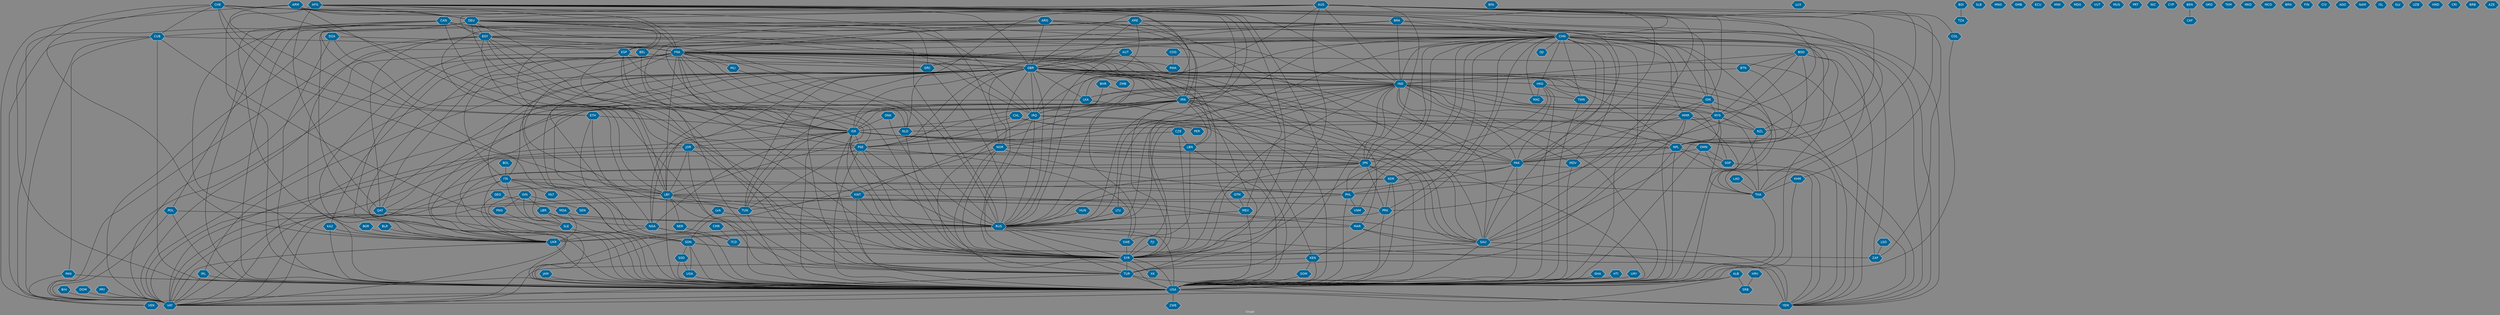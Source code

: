 // Countries together in item graph
graph {
	graph [bgcolor="#888888" fontcolor=white fontsize=12 label="Graph" outputorder=edgesfirst overlap=prism]
	node [color=white fillcolor="#006699" fontcolor=white fontname=Helvetica shape=hexagon style=filled]
	edge [arrowhead=open color=black fontcolor=white fontname=Courier fontsize=12]
		USA [label=USA]
		BGD [label=BGD]
		IND [label=IND]
		GBR [label=GBR]
		NGA [label=NGA]
		CHN [label=CHN]
		KEN [label=KEN]
		ZAF [label=ZAF]
		AFG [label=AFG]
		ISR [label=ISR]
		IRN [label=IRN]
		VAT [label=VAT]
		IRQ [label=IRQ]
		YEM [label=YEM]
		FRA [label=FRA]
		PAK [label=PAK]
		MLI [label=MLI]
		RUS [label=RUS]
		JPN [label=JPN]
		TUR [label=TUR]
		MEX [label=MEX]
		SYR [label=SYR]
		PSE [label=PSE]
		TUN [label=TUN]
		SGP [label=SGP]
		NPL [label=NPL]
		EGY [label=EGY]
		BGR [label=BGR]
		KOR [label=KOR]
		PRK [label=PRK]
		KWT [label=KWT]
		HKG [label=HKG]
		UKR [label=UKR]
		ARM [label=ARM]
		LKA [label=LKA]
		DEU [label=DEU]
		GRC [label=GRC]
		MYS [label=MYS]
		SWE [label=SWE]
		ITA [label=ITA]
		AUS [label=AUS]
		PHL [label=PHL]
		THA [label=THA]
		LBY [label=LBY]
		MMR [label=MMR]
		IRL [label=IRL]
		LBR [label=LBR]
		BFA [label=BFA]
		LUX [label=LUX]
		SAU [label=SAU]
		JOR [label=JOR]
		COL [label=COL]
		ETH [label=ETH]
		CHE [label=CHE]
		CHL [label=CHL]
		BIH [label=BIH]
		LBN [label=LBN]
		TWN [label=TWN]
		ARE [label=ARE]
		CUB [label=CUB]
		ESP [label=ESP]
		GHA [label=GHA]
		CZE [label=CZE]
		HUN [label=HUN]
		SOM [label=SOM]
		IDN [label=IDN]
		BDI [label=BDI]
		MDV [label=MDV]
		VEN [label=VEN]
		RWA [label=RWA]
		SSD [label=SSD]
		SDN [label=SDN]
		SLB [label=SLB]
		DOM [label=DOM]
		CAN [label=CAN]
		QAT [label=QAT]
		MNG [label=MNG]
		POL [label=POL]
		NZL [label=NZL]
		KHM [label=KHM]
		GMB [label=GMB]
		BEL [label=BEL]
		NLD [label=NLD]
		NER [label=NER]
		SLE [label=SLE]
		NOR [label=NOR]
		GIN [label=GIN]
		ECU [label=ECU]
		MWI [label=MWI]
		BRA [label=BRA]
		MAR [label=MAR]
		DNK [label=DNK]
		ARG [label=ARG]
		AUT [label=AUT]
		COG [label=COG]
		HTI [label=HTI]
		URY [label=URY]
		LSO [label=LSO]
		PNG [label=PNG]
		MDG [label=MDG]
		DZA [label=DZA]
		VUT [label=VUT]
		MUS [label=MUS]
		UGA [label=UGA]
		SEN [label=SEN]
		PRT [label=PRT]
		ZWE [label=ZWE]
		KAZ [label=KAZ]
		BHR [label=BHR]
		TCD [label=TCD]
		JAM [label=JAM]
		NIC [label=NIC]
		CYP [label=CYP]
		CAF [label=CAF]
		GTM [label=GTM]
		CMR [label=CMR]
		FJI [label=FJI]
		PAN [label=PAN]
		GRD [label=GRD]
		LAO [label=LAO]
		TKM [label=TKM]
		ALB [label=ALB]
		HRV [label=HRV]
		LTU [label=LTU]
		VNM [label=VNM]
		MKD [label=MKD]
		BOL [label=BOL]
		MCO [label=MCO]
		BEN [label=BEN]
		BRN [label=BRN]
		FIN [label=FIN]
		OMN [label=OMN]
		BLR [label=BLR]
		BTN [label=BTN]
		MDA [label=MDA]
		GEO [label=GEO]
		CIV [label=CIV]
		XK [label=XK]
		AGO [label=AGO]
		LVA [label=LVA]
		NAM [label=NAM]
		ISL [label=ISL]
		PER [label=PER]
		MAC [label=MAC]
		SLV [label=SLV]
		UZB [label=UZB]
		ZMB [label=ZMB]
		SRB [label=SRB]
		HND [label=HND]
		DJI [label=DJI]
		CRI [label=CRI]
		MLT [label=MLT]
		BRB [label=BRB]
		TZA [label=TZA]
		AZE [label=AZE]
		PRY [label=PRY]
			LVA -- UKR [weight=1]
			AFG -- SYR [weight=1]
			IDN -- MYS [weight=3]
			FRA -- NLD [weight=1]
			ALB -- USA [weight=1]
			USA -- VAT [weight=5]
			ETH -- LBY [weight=2]
			CHN -- NPL [weight=13]
			FRA -- IRN [weight=5]
			DEU -- POL [weight=1]
			AFG -- RUS [weight=1]
			THA -- USA [weight=2]
			GBR -- HKG [weight=2]
			CHE -- YEM [weight=1]
			IDN -- MMR [weight=1]
			IND -- JPN [weight=2]
			CHE -- USA [weight=1]
			JPN -- PHL [weight=1]
			NGA -- UKR [weight=1]
			AUS -- JPN [weight=1]
			ARE -- YEM [weight=1]
			IRN -- LBY [weight=1]
			CHN -- PRK [weight=5]
			LBY -- USA [weight=5]
			COG -- RWA [weight=2]
			CZE -- SYR [weight=1]
			FRA -- YEM [weight=2]
			USA -- YEM [weight=18]
			IND -- LTU [weight=1]
			LAO -- THA [weight=1]
			CHL -- PSE [weight=1]
			KOR -- PRK [weight=14]
			NGA -- USA [weight=13]
			KOR -- USA [weight=11]
			ITA -- RUS [weight=1]
			EGY -- PSE [weight=11]
			GBR -- SLE [weight=1]
			EGY -- YEM [weight=1]
			GBR -- VAT [weight=2]
			MYS -- NZL [weight=1]
			CHN -- IDN [weight=2]
			AFG -- SAU [weight=1]
			FRA -- LBY [weight=1]
			ARG -- IRN [weight=1]
			CHN -- IND [weight=47]
			AUS -- IRQ [weight=6]
			LBY -- NER [weight=1]
			KHM -- USA [weight=1]
			HKG -- KOR [weight=1]
			GBR -- IND [weight=47]
			LBY -- QAT [weight=1]
			ARE -- JOR [weight=2]
			DNK -- RUS [weight=1]
			CAN -- GBR [weight=3]
			ARG -- FRA [weight=2]
			LBN -- SYR [weight=8]
			BGD -- IND [weight=4]
			CHN -- FRA [weight=2]
			CUB -- VAT [weight=3]
			GEO -- MDA [weight=1]
			AFG -- NOR [weight=1]
			IRN -- SYR [weight=8]
			ARE -- LBY [weight=1]
			PAN -- VEN [weight=1]
			DZA -- USA [weight=1]
			KEN -- USA [weight=7]
			SDN -- SYR [weight=1]
			AUS -- GBR [weight=3]
			NPL -- SGP [weight=1]
			GBR -- SDN [weight=5]
			IRN -- RUS [weight=9]
			IND -- NGA [weight=1]
			PAK -- PHL [weight=1]
			GBR -- SWE [weight=2]
			HTI -- USA [weight=1]
			BTN -- IND [weight=2]
			FRA -- SYR [weight=7]
			FRA -- JPN [weight=2]
			IND -- NOR [weight=1]
			CAN -- CUB [weight=1]
			SOM -- USA [weight=7]
			FRA -- RUS [weight=6]
			DNK -- ISR [weight=2]
			POL -- RUS [weight=2]
			GBR -- USA [weight=38]
			GIN -- LBR [weight=1]
			BTN -- NPL [weight=1]
			SYR -- USA [weight=64]
			ISR -- JOR [weight=2]
			AUS -- PRK [weight=1]
			CUB -- FRA [weight=3]
			ARG -- VAT [weight=1]
			ITA -- LBY [weight=2]
			ISR -- SYR [weight=8]
			AFG -- CHN [weight=3]
			NPL -- THA [weight=1]
			CHN -- IRN [weight=1]
			BRA -- PSE [weight=1]
			FRA -- IRQ [weight=4]
			BEL -- GBR [weight=1]
			IRQ -- USA [weight=62]
			ARG -- GBR [weight=1]
			DOM -- VAT [weight=1]
			IRL -- USA [weight=1]
			DEU -- NZL [weight=1]
			NOR -- PHL [weight=1]
			RUS -- VAT [weight=2]
			MMR -- THA [weight=1]
			JPN -- UKR [weight=1]
			USA -- VEN [weight=9]
			AUT -- USA [weight=1]
			HKG -- MAC [weight=1]
			GBR -- ITA [weight=2]
			MDA -- UKR [weight=1]
			COL -- USA [weight=1]
			AUT -- GBR [weight=1]
			CHN -- MYS [weight=3]
			CHN -- YEM [weight=1]
			PRK -- RUS [weight=1]
			SYR -- XK [weight=1]
			FRA -- RWA [weight=1]
			EGY -- TUR [weight=1]
			NPL -- USA [weight=12]
			IND -- NPL [weight=25]
			KWT -- SYR [weight=1]
			IND -- TWN [weight=1]
			CUB -- PAN [weight=1]
			CAN -- USA [weight=5]
			AUS -- THA [weight=3]
			URY -- USA [weight=1]
			GBR -- TUN [weight=5]
			CHN -- SAU [weight=1]
			KWT -- TUN [weight=1]
			CHN -- THA [weight=1]
			SLE -- USA [weight=3]
			IRL -- VAT [weight=3]
			AUS -- COL [weight=1]
			FRA -- MAR [weight=1]
			PAK -- VAT [weight=1]
			KWT -- USA [weight=1]
			FRA -- IND [weight=2]
			AFG -- FRA [weight=1]
			IND -- MDV [weight=2]
			HRV -- SRB [weight=1]
			CHE -- ETH [weight=2]
			CHE -- CUB [weight=1]
			CAN -- SYR [weight=4]
			SSD -- UGA [weight=1]
			CHN -- MDV [weight=1]
			ITA -- MLT [weight=1]
			TUR -- USA [weight=9]
			FRA -- MLI [weight=2]
			LBY -- TUR [weight=1]
			DEU -- ESP [weight=1]
			EGY -- FRA [weight=1]
			BHR -- IRN [weight=1]
			ALB -- VAT [weight=1]
			CHL -- PER [weight=1]
			EGY -- QAT [weight=2]
			GHA -- USA [weight=1]
			HKG -- TWN [weight=1]
			EGY -- ISR [weight=4]
			ARG -- CHN [weight=3]
			ISR -- TUR [weight=1]
			PHL -- VNM [weight=1]
			GBR -- LBY [weight=2]
			IRQ -- RUS [weight=2]
			JPN -- PRK [weight=5]
			BLR -- UKR [weight=4]
			DEU -- EGY [weight=1]
			CHN -- JPN [weight=34]
			GIN -- SLE [weight=1]
			KWT -- SAU [weight=1]
			IRQ -- SAU [weight=1]
			IRQ -- SYR [weight=20]
			DEU -- VAT [weight=2]
			ISR -- USA [weight=30]
			DEU -- GRC [weight=7]
			GBR -- RUS [weight=18]
			KEN -- SOM [weight=4]
			ARM -- VAT [weight=2]
			AUS -- IDN [weight=5]
			POL -- USA [weight=2]
			IND -- UKR [weight=1]
			GBR -- SYR [weight=14]
			HKG -- IDN [weight=2]
			GIN -- PNG [weight=7]
			ISR -- PSE [weight=149]
			IND -- PAK [weight=23]
			AUS -- DEU [weight=1]
			GBR -- NGA [weight=2]
			CHN -- KEN [weight=1]
			CHN -- LKA [weight=4]
			AFG -- IRN [weight=2]
			IND -- QAT [weight=1]
			FRA -- NGA [weight=1]
			CHN -- ESP [weight=2]
			LBY -- MAR [weight=2]
			AFG -- ZAF [weight=1]
			IRN -- TUN [weight=1]
			IND -- LKA [weight=4]
			ARE -- IRQ [weight=1]
			CHN -- MMR [weight=14]
			DEU -- IRQ [weight=1]
			NPL -- PAK [weight=1]
			SSD -- USA [weight=5]
			GBR -- SAU [weight=2]
			CAN -- IRQ [weight=5]
			JOR -- USA [weight=5]
			NLD -- SYR [weight=1]
			IRN -- TUR [weight=1]
			IRN -- SAU [weight=13]
			BEN -- CAF [weight=1]
			FRA -- LBN [weight=1]
			LKA -- USA [weight=5]
			NGA -- TCD [weight=1]
			SDN -- USA [weight=10]
			ISR -- RUS [weight=1]
			OMN -- YEM [weight=3]
			ESP -- LBY [weight=1]
			IRQ -- TUR [weight=5]
			LBN -- USA [weight=3]
			IRN -- OMN [weight=1]
			JPN -- KOR [weight=5]
			FRA -- VAT [weight=3]
			AUS -- SYR [weight=3]
			MDA -- RUS [weight=1]
			JOR -- LBY [weight=2]
			CHE -- UKR [weight=1]
			FRA -- QAT [weight=2]
			IND -- YEM [weight=6]
			CUB -- USA [weight=30]
			BGD -- NPL [weight=1]
			PAN -- USA [weight=1]
			LBR -- SLE [weight=1]
			DEU -- IND [weight=1]
			RUS -- YEM [weight=1]
			ITA -- SLE [weight=1]
			EGY -- VAT [weight=1]
			FRA -- UKR [weight=7]
			AUS -- NLD [weight=1]
			CHN -- HKG [weight=18]
			HKG -- USA [weight=5]
			FRA -- IDN [weight=1]
			ALB -- SRB [weight=1]
			SYR -- TUR [weight=20]
			CHN -- MAC [weight=1]
			CZE -- PSE [weight=4]
			ITA -- PHL [weight=1]
			MYS -- NPL [weight=2]
			SAU -- YEM [weight=29]
			CMR -- TCD [weight=2]
			ESP -- PSE [weight=1]
			CAN -- SDN [weight=3]
			CHE -- SYR [weight=2]
			MMR -- SAU [weight=1]
			ARM -- TUR [weight=4]
			AFG -- GBR [weight=4]
			MLI -- NLD [weight=1]
			BGR -- UKR [weight=1]
			KOR -- VAT [weight=1]
			IRN -- UKR [weight=1]
			OMN -- PAK [weight=1]
			LBR -- USA [weight=3]
			IND -- SWE [weight=1]
			CHN -- ZAF [weight=1]
			JOR -- SYR [weight=2]
			ETH -- SDN [weight=1]
			BRA -- ISR [weight=1]
			LTU -- RUS [weight=2]
			PRK -- USA [weight=28]
			SAU -- SYR [weight=1]
			PAK -- YEM [weight=6]
			ARM -- DEU [weight=1]
			ARE -- USA [weight=1]
			IND -- TUR [weight=1]
			AUT -- RUS [weight=1]
			AUS -- EGY [weight=4]
			CAN -- NPL [weight=1]
			QAT -- USA [weight=1]
			ARM -- RUS [weight=1]
			IRN -- KWT [weight=1]
			GBR -- YEM [weight=1]
			LVA -- RUS [weight=1]
			IND -- USA [weight=42]
			BGD -- BTN [weight=1]
			CHN -- TWN [weight=14]
			ISR -- VAT [weight=4]
			KOR -- THA [weight=1]
			DZA -- FRA [weight=3]
			CHE -- LBY [weight=1]
			RUS -- TUR [weight=2]
			EGY -- USA [weight=13]
			TUR -- YEM [weight=1]
			GBR -- IRL [weight=2]
			GBR -- ZMB [weight=1]
			KOR -- LBY [weight=2]
			BGD -- PAK [weight=2]
			BHR -- IRQ [weight=1]
			FRA -- GRC [weight=2]
			IRN -- PSE [weight=2]
			IRN -- YEM [weight=15]
			TUN -- USA [weight=1]
			IND -- ISR [weight=1]
			FRA -- USA [weight=27]
			JAM -- USA [weight=4]
			FRA -- KWT [weight=1]
			ESP -- SYR [weight=1]
			FRA -- GBR [weight=8]
			IRN -- IRQ [weight=10]
			SWE -- SYR [weight=1]
			MEX -- RUS [weight=1]
			ISR -- JPN [weight=1]
			GBR -- NPL [weight=2]
			TWN -- USA [weight=2]
			KHM -- THA [weight=2]
			AFG -- IND [weight=8]
			OMN -- SGP [weight=1]
			GBR -- NZL [weight=1]
			IDN -- PHL [weight=1]
			NZL -- USA [weight=1]
			LSO -- ZAF [weight=2]
			PAK -- RUS [weight=4]
			CHN -- PHL [weight=6]
			FRA -- MEX [weight=1]
			ETH -- ISR [weight=1]
			ARG -- ISR [weight=1]
			RUS -- UKR [weight=197]
			ITA -- USA [weight=3]
			GTM -- MEX [weight=1]
			IRN -- USA [weight=80]
			FRA -- PSE [weight=1]
			JOR -- JPN [weight=2]
			CHN -- KOR [weight=3]
			AFG -- QAT [weight=2]
			LKA -- VAT [weight=2]
			DEU -- UKR [weight=20]
			PSE -- RUS [weight=1]
			IDN -- THA [weight=1]
			EGY -- SAU [weight=1]
			IND -- MMR [weight=1]
			HKG -- JPN [weight=1]
			MAR -- USA [weight=1]
			NPL -- VAT [weight=1]
			CAN -- UKR [weight=1]
			PSE -- SYR [weight=2]
			ARM -- ETH [weight=1]
			HUN -- RUS [weight=2]
			DEU -- TUR [weight=2]
			BEL -- TUR [weight=1]
			NOR -- USA [weight=1]
			AFG -- TUR [weight=1]
			ARG -- MEX [weight=1]
			RUS -- USA [weight=90]
			CHN -- DJI [weight=1]
			FRA -- ITA [weight=1]
			MMR -- NZL [weight=1]
			CHN -- SYR [weight=1]
			FRA -- ISR [weight=2]
			BRA -- CHN [weight=1]
			AUS -- CHN [weight=1]
			GBR -- PAK [weight=4]
			CHN -- PAK [weight=25]
			CZE -- LBN [weight=1]
			NER -- TCD [weight=2]
			BRA -- IND [weight=1]
			LBY -- RUS [weight=1]
			PSE -- TUN [weight=2]
			GBR -- IRN [weight=4]
			PHL -- VAT [weight=3]
			GBR -- PSE [weight=3]
			IND -- SGP [weight=2]
			LBY -- TUN [weight=2]
			MYS -- USA [weight=2]
			GBR -- KEN [weight=1]
			IRQ -- ISR [weight=1]
			MYS -- RUS [weight=1]
			IND -- MYS [weight=2]
			AFG -- USA [weight=39]
			TUR -- VAT [weight=3]
			MYS -- SYR [weight=1]
			PSE -- VAT [weight=7]
			KAZ -- UKR [weight=1]
			IRN -- ISR [weight=27]
			FRA -- KAZ [weight=1]
			BOL -- ITA [weight=1]
			CHL -- ISR [weight=1]
			SDN -- SSD [weight=36]
			CUB -- SLE [weight=1]
			BGD -- USA [weight=10]
			AUT -- IRN [weight=1]
			CHL -- JPN [weight=2]
			ARE -- EGY [weight=2]
			GBR -- THA [weight=4]
			CHN -- GRC [weight=1]
			ISR -- NGA [weight=1]
			AUS -- KHM [weight=1]
			POL -- VAT [weight=1]
			FJI -- SYR [weight=2]
			AFG -- DEU [weight=1]
			PSE -- SWE [weight=2]
			IND -- SAU [weight=2]
			ARE -- GBR [weight=1]
			MYS -- THA [weight=5]
			ARE -- PAK [weight=2]
			DEU -- RUS [weight=9]
			JPN -- USA [weight=25]
			CHN -- USA [weight=106]
			CHN -- GBR [weight=9]
			KEN -- VAT [weight=1]
			BGD -- MYS [weight=1]
			RUS -- SYR [weight=11]
			MMR -- PAK [weight=1]
			UGA -- USA [weight=2]
			GIN -- USA [weight=2]
			OMN -- USA [weight=1]
			NOR -- SYR [weight=1]
			GBR -- ISR [weight=4]
			CHN -- RUS [weight=10]
			PNG -- USA [weight=1]
			ARM -- BEL [weight=1]
			ISR -- LBN [weight=9]
			KAZ -- USA [weight=1]
			CHE -- DEU [weight=1]
			MAR -- SAU [weight=1]
			UKR -- USA [weight=62]
			PSE -- USA [weight=16]
			ESP -- VAT [weight=1]
			GBR -- IRQ [weight=10]
			BDI -- TZA [weight=1]
			GRC -- RUS [weight=2]
			DEU -- FRA [weight=8]
			SGP -- YEM [weight=1]
			CHN -- VAT [weight=3]
			PHL -- USA [weight=5]
			CAN -- EGY [weight=1]
			PAK -- USA [weight=44]
			ARE -- SAU [weight=2]
			UKR -- VAT [weight=1]
			ISR -- SAU [weight=3]
			LBY -- PRK [weight=1]
			AUS -- NZL [weight=1]
			DZA -- LBY [weight=1]
			NOR -- SDN [weight=1]
			CHN -- UKR [weight=2]
			CHE -- IRN [weight=4]
			MMR -- USA [weight=6]
			CHN -- VNM [weight=1]
			GEO -- UKR [weight=1]
			MDV -- USA [weight=3]
			ISR -- NPL [weight=1]
			EGY -- LBY [weight=8]
			SDN -- ZAF [weight=3]
			USA -- ZWE [weight=1]
			SDN -- UGA [weight=1]
			DEU -- ISR [weight=1]
			FRA -- PAK [weight=1]
			CUB -- VEN [weight=2]
			LBR -- NGA [weight=1]
			NOR -- PAK [weight=2]
			MEX -- USA [weight=5]
			ESP -- GRC [weight=1]
			PRY -- VAT [weight=1]
			JOR -- VAT [weight=1]
			GBR -- NOR [weight=1]
			MYS -- NLD [weight=1]
			EGY -- RUS [weight=2]
			ESP -- ISR [weight=1]
			ISR -- TUN [weight=1]
			AUS -- IND [weight=3]
			BIH -- VAT [weight=1]
			IND -- RUS [weight=3]
			GBR -- TUR [weight=4]
			BRA -- IDN [weight=1]
			JPN -- SYR [weight=1]
			IND -- IRN [weight=2]
			MAR -- YEM [weight=1]
			GIN -- SEN [weight=1]
			GBR -- UKR [weight=8]
			IND -- SYR [weight=1]
			ITA -- VAT [weight=4]
			JPN -- RUS [weight=2]
			DEU -- USA [weight=16]
			PAK -- SAU [weight=7]
			IRN -- PAK [weight=5]
			RUS -- SWE [weight=2]
			GBR -- MYS [weight=1]
			FRA -- TUN [weight=1]
			AFG -- PAK [weight=12]
			NPL -- TUR [weight=1]
			ARE -- SYR [weight=1]
			GBR -- LKA [weight=3]
			AUS -- MYS [weight=2]
			IRN -- LBN [weight=2]
			SAU -- USA [weight=9]
}
